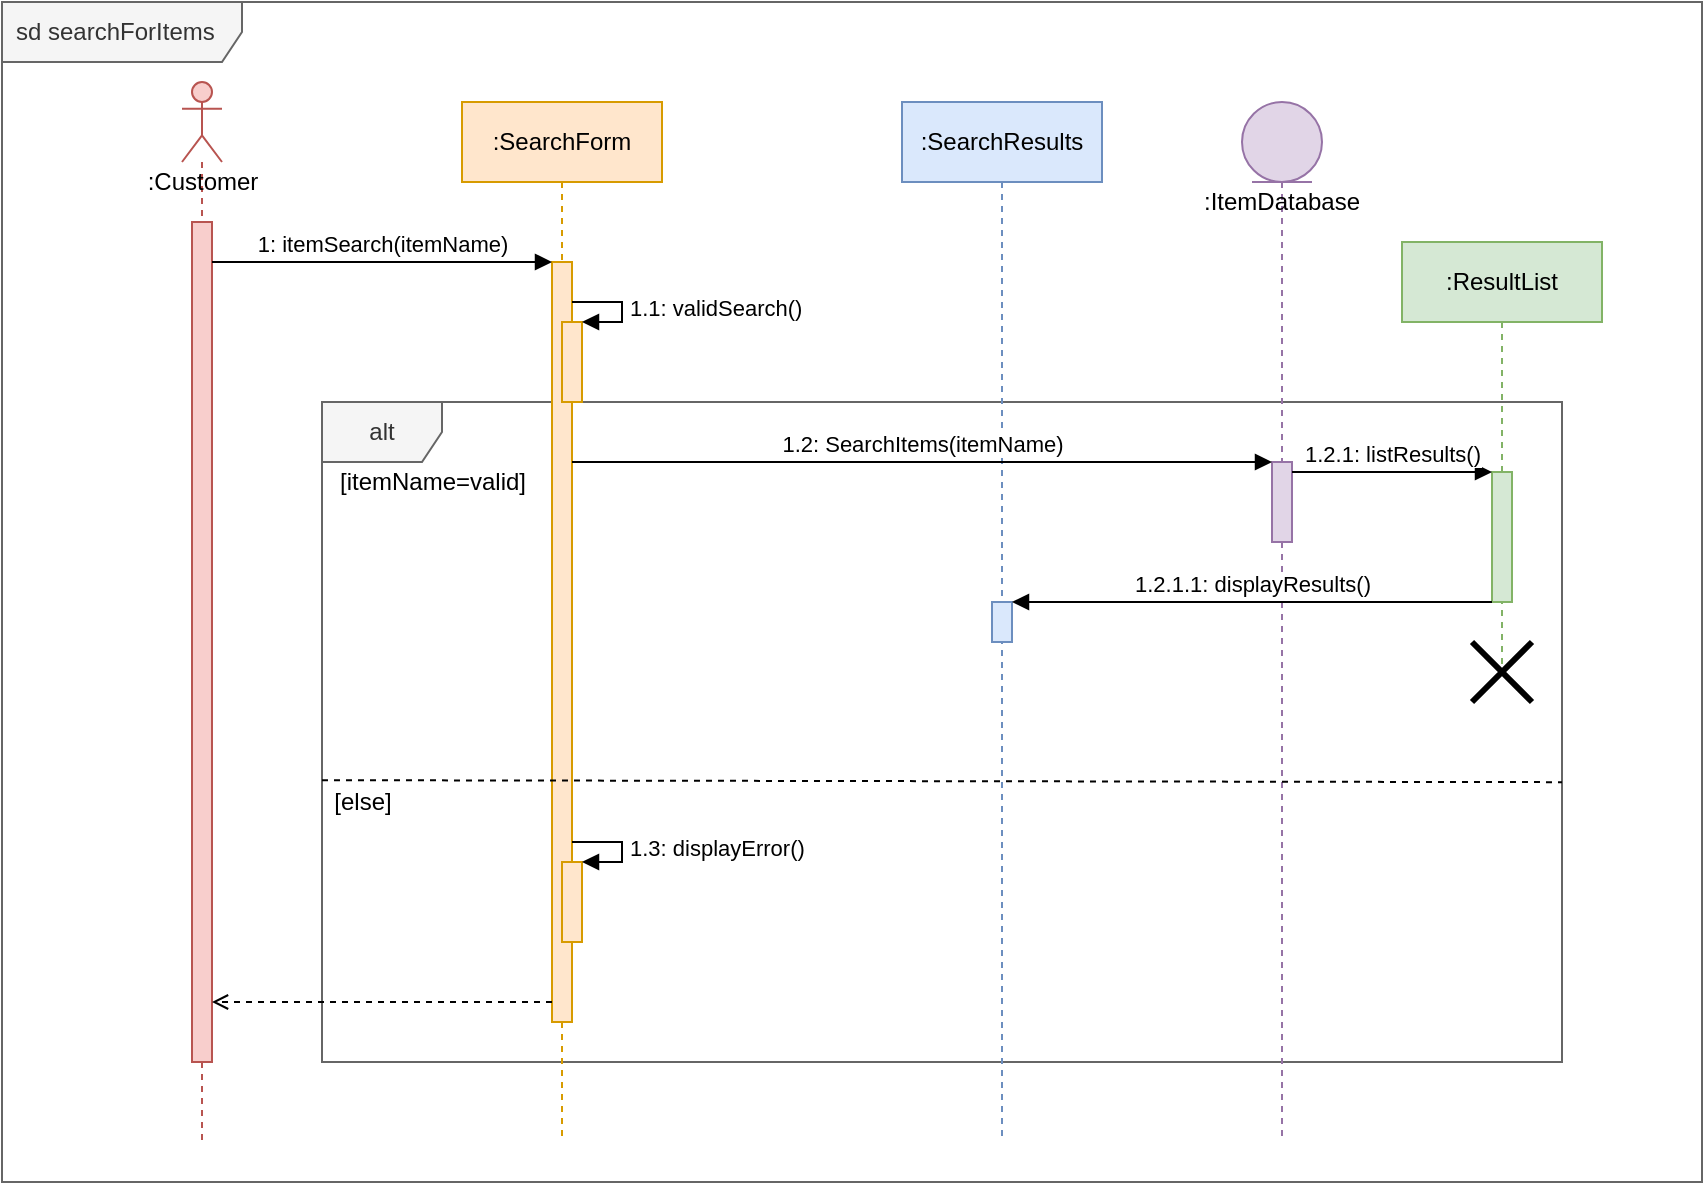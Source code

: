 <mxfile version="16.5.1" type="device"><diagram id="i7KtP-Vs8fw_sYRqWalm" name="Page-1"><mxGraphModel dx="1332" dy="983" grid="1" gridSize="10" guides="1" tooltips="1" connect="1" arrows="1" fold="1" page="1" pageScale="1" pageWidth="1019" pageHeight="1320" math="0" shadow="0"><root><mxCell id="0"/><mxCell id="1" parent="0"/><mxCell id="XppZFFv2hi1EjOijFOD9-1" value="alt" style="shape=umlFrame;whiteSpace=wrap;html=1;fillColor=#f5f5f5;fontColor=#333333;strokeColor=#666666;" parent="1" vertex="1"><mxGeometry x="200" y="240" width="620" height="330" as="geometry"/></mxCell><mxCell id="XppZFFv2hi1EjOijFOD9-2" value=":Customer" style="shape=umlLifeline;participant=umlActor;perimeter=lifelinePerimeter;html=1;container=1;collapsible=0;recursiveResize=0;verticalAlign=top;spacingTop=36;outlineConnect=0;size=40;fillColor=#f8cecc;strokeColor=#b85450;" parent="1" vertex="1"><mxGeometry x="130" y="80" width="20" height="530" as="geometry"/></mxCell><mxCell id="XppZFFv2hi1EjOijFOD9-3" value="" style="html=1;points=[];perimeter=orthogonalPerimeter;fillColor=#f8cecc;strokeColor=#b85450;" parent="XppZFFv2hi1EjOijFOD9-2" vertex="1"><mxGeometry x="5" y="70" width="10" height="420" as="geometry"/></mxCell><mxCell id="XppZFFv2hi1EjOijFOD9-4" value=":SearchForm" style="shape=umlLifeline;perimeter=lifelinePerimeter;whiteSpace=wrap;html=1;container=1;collapsible=0;recursiveResize=0;outlineConnect=0;fillColor=#ffe6cc;strokeColor=#d79b00;" parent="1" vertex="1"><mxGeometry x="270" y="90" width="100" height="520" as="geometry"/></mxCell><mxCell id="XppZFFv2hi1EjOijFOD9-5" value="" style="html=1;points=[];perimeter=orthogonalPerimeter;fillColor=#ffe6cc;strokeColor=#d79b00;" parent="XppZFFv2hi1EjOijFOD9-4" vertex="1"><mxGeometry x="45" y="80" width="10" height="380" as="geometry"/></mxCell><mxCell id="XppZFFv2hi1EjOijFOD9-6" value="" style="html=1;points=[];perimeter=orthogonalPerimeter;fillColor=#ffe6cc;strokeColor=#d79b00;" parent="XppZFFv2hi1EjOijFOD9-4" vertex="1"><mxGeometry x="50" y="110" width="10" height="40" as="geometry"/></mxCell><mxCell id="XppZFFv2hi1EjOijFOD9-7" value="1.1: validSearch()" style="edgeStyle=orthogonalEdgeStyle;html=1;align=left;spacingLeft=2;endArrow=block;rounded=0;entryX=1;entryY=0;" parent="XppZFFv2hi1EjOijFOD9-4" target="XppZFFv2hi1EjOijFOD9-6" edge="1"><mxGeometry relative="1" as="geometry"><mxPoint x="55" y="100" as="sourcePoint"/><Array as="points"><mxPoint x="80" y="100"/><mxPoint x="80" y="110"/></Array></mxGeometry></mxCell><mxCell id="XppZFFv2hi1EjOijFOD9-8" value="" style="html=1;points=[];perimeter=orthogonalPerimeter;fillColor=#ffe6cc;strokeColor=#d79b00;" parent="XppZFFv2hi1EjOijFOD9-4" vertex="1"><mxGeometry x="50" y="380" width="10" height="40" as="geometry"/></mxCell><mxCell id="XppZFFv2hi1EjOijFOD9-9" value="1.3: displayError()" style="edgeStyle=orthogonalEdgeStyle;html=1;align=left;spacingLeft=2;endArrow=block;rounded=0;entryX=1;entryY=0;" parent="XppZFFv2hi1EjOijFOD9-4" source="XppZFFv2hi1EjOijFOD9-5" target="XppZFFv2hi1EjOijFOD9-8" edge="1"><mxGeometry relative="1" as="geometry"><mxPoint x="50" y="320" as="sourcePoint"/><Array as="points"><mxPoint x="80" y="370"/><mxPoint x="80" y="380"/></Array></mxGeometry></mxCell><mxCell id="XppZFFv2hi1EjOijFOD9-10" value="1: itemSearch(itemName)" style="html=1;verticalAlign=bottom;endArrow=block;entryX=0;entryY=0;rounded=0;" parent="1" source="XppZFFv2hi1EjOijFOD9-3" target="XppZFFv2hi1EjOijFOD9-5" edge="1"><mxGeometry relative="1" as="geometry"><mxPoint x="245" y="170" as="sourcePoint"/></mxGeometry></mxCell><mxCell id="XppZFFv2hi1EjOijFOD9-11" value=":SearchResults" style="shape=umlLifeline;perimeter=lifelinePerimeter;whiteSpace=wrap;html=1;container=1;collapsible=0;recursiveResize=0;outlineConnect=0;fillColor=#dae8fc;strokeColor=#6c8ebf;" parent="1" vertex="1"><mxGeometry x="490" y="90" width="100" height="520" as="geometry"/></mxCell><mxCell id="XppZFFv2hi1EjOijFOD9-12" value="" style="html=1;points=[];perimeter=orthogonalPerimeter;fillColor=#dae8fc;strokeColor=#6c8ebf;" parent="XppZFFv2hi1EjOijFOD9-11" vertex="1"><mxGeometry x="45" y="250" width="10" height="20" as="geometry"/></mxCell><mxCell id="XppZFFv2hi1EjOijFOD9-13" value=":ItemDatabase" style="shape=umlLifeline;participant=umlEntity;perimeter=lifelinePerimeter;whiteSpace=wrap;html=1;container=1;collapsible=0;recursiveResize=0;verticalAlign=top;spacingTop=36;outlineConnect=0;fillColor=#e1d5e7;strokeColor=#9673a6;" parent="1" vertex="1"><mxGeometry x="660" y="90" width="40" height="520" as="geometry"/></mxCell><mxCell id="XppZFFv2hi1EjOijFOD9-14" value="" style="html=1;points=[];perimeter=orthogonalPerimeter;fillColor=#e1d5e7;strokeColor=#9673a6;" parent="XppZFFv2hi1EjOijFOD9-13" vertex="1"><mxGeometry x="15" y="180" width="10" height="40" as="geometry"/></mxCell><mxCell id="XppZFFv2hi1EjOijFOD9-15" value=":ResultList" style="shape=umlLifeline;perimeter=lifelinePerimeter;whiteSpace=wrap;html=1;container=1;collapsible=0;recursiveResize=0;outlineConnect=0;fillColor=#d5e8d4;strokeColor=#82b366;" parent="1" vertex="1"><mxGeometry x="740" y="160" width="100" height="220" as="geometry"/></mxCell><mxCell id="XppZFFv2hi1EjOijFOD9-16" value="" style="shape=umlDestroy;whiteSpace=wrap;html=1;strokeWidth=3;" parent="XppZFFv2hi1EjOijFOD9-15" vertex="1"><mxGeometry x="35" y="200" width="30" height="30" as="geometry"/></mxCell><mxCell id="XppZFFv2hi1EjOijFOD9-17" value="" style="html=1;points=[];perimeter=orthogonalPerimeter;fillColor=#d5e8d4;strokeColor=#82b366;" parent="XppZFFv2hi1EjOijFOD9-15" vertex="1"><mxGeometry x="45" y="115" width="10" height="65" as="geometry"/></mxCell><mxCell id="XppZFFv2hi1EjOijFOD9-18" value="1.2: SearchItems(itemName)" style="html=1;verticalAlign=bottom;endArrow=block;entryX=0;entryY=0;rounded=0;" parent="1" source="XppZFFv2hi1EjOijFOD9-5" target="XppZFFv2hi1EjOijFOD9-14" edge="1"><mxGeometry relative="1" as="geometry"><mxPoint x="610" y="200" as="sourcePoint"/></mxGeometry></mxCell><mxCell id="XppZFFv2hi1EjOijFOD9-19" value="1.2.1: listResults()" style="html=1;verticalAlign=bottom;endArrow=block;entryX=0;entryY=0;rounded=0;" parent="1" source="XppZFFv2hi1EjOijFOD9-14" target="XppZFFv2hi1EjOijFOD9-17" edge="1"><mxGeometry relative="1" as="geometry"><mxPoint x="722" y="285" as="sourcePoint"/></mxGeometry></mxCell><mxCell id="XppZFFv2hi1EjOijFOD9-20" value="1.2.1.1: displayResults()" style="html=1;verticalAlign=bottom;endArrow=block;entryX=1;entryY=0;rounded=0;" parent="1" source="XppZFFv2hi1EjOijFOD9-17" target="XppZFFv2hi1EjOijFOD9-12" edge="1"><mxGeometry relative="1" as="geometry"><mxPoint x="610" y="320" as="sourcePoint"/><Array as="points"><mxPoint x="610" y="340"/></Array></mxGeometry></mxCell><mxCell id="XppZFFv2hi1EjOijFOD9-21" value="" style="endArrow=none;dashed=1;html=1;rounded=0;entryX=1;entryY=0.576;entryDx=0;entryDy=0;entryPerimeter=0;exitX=0;exitY=0.573;exitDx=0;exitDy=0;exitPerimeter=0;" parent="1" source="XppZFFv2hi1EjOijFOD9-1" target="XppZFFv2hi1EjOijFOD9-1" edge="1"><mxGeometry width="50" height="50" relative="1" as="geometry"><mxPoint x="410" y="380" as="sourcePoint"/><mxPoint x="460" y="330" as="targetPoint"/></mxGeometry></mxCell><mxCell id="XppZFFv2hi1EjOijFOD9-22" value="[itemName=valid]" style="text;html=1;align=center;verticalAlign=middle;resizable=0;points=[];autosize=1;strokeColor=none;fillColor=none;" parent="1" vertex="1"><mxGeometry x="200" y="270" width="110" height="20" as="geometry"/></mxCell><mxCell id="XppZFFv2hi1EjOijFOD9-23" value="[else]" style="text;html=1;align=center;verticalAlign=middle;resizable=0;points=[];autosize=1;strokeColor=none;fillColor=none;" parent="1" vertex="1"><mxGeometry x="200" y="430" width="40" height="20" as="geometry"/></mxCell><mxCell id="XppZFFv2hi1EjOijFOD9-24" style="edgeStyle=none;rounded=0;orthogonalLoop=1;jettySize=auto;html=1;endArrow=open;endFill=0;dashed=1;" parent="1" source="XppZFFv2hi1EjOijFOD9-5" target="XppZFFv2hi1EjOijFOD9-3" edge="1"><mxGeometry relative="1" as="geometry"><Array as="points"><mxPoint x="230" y="540"/></Array></mxGeometry></mxCell><mxCell id="XppZFFv2hi1EjOijFOD9-25" value="sd searchForItems" style="shape=umlFrame;whiteSpace=wrap;html=1;width=120;height=30;boundedLbl=1;verticalAlign=middle;align=left;spacingLeft=5;fillColor=#f5f5f5;fontColor=#333333;strokeColor=#666666;" parent="1" vertex="1"><mxGeometry x="40" y="40" width="850" height="590" as="geometry"/></mxCell></root></mxGraphModel></diagram></mxfile>